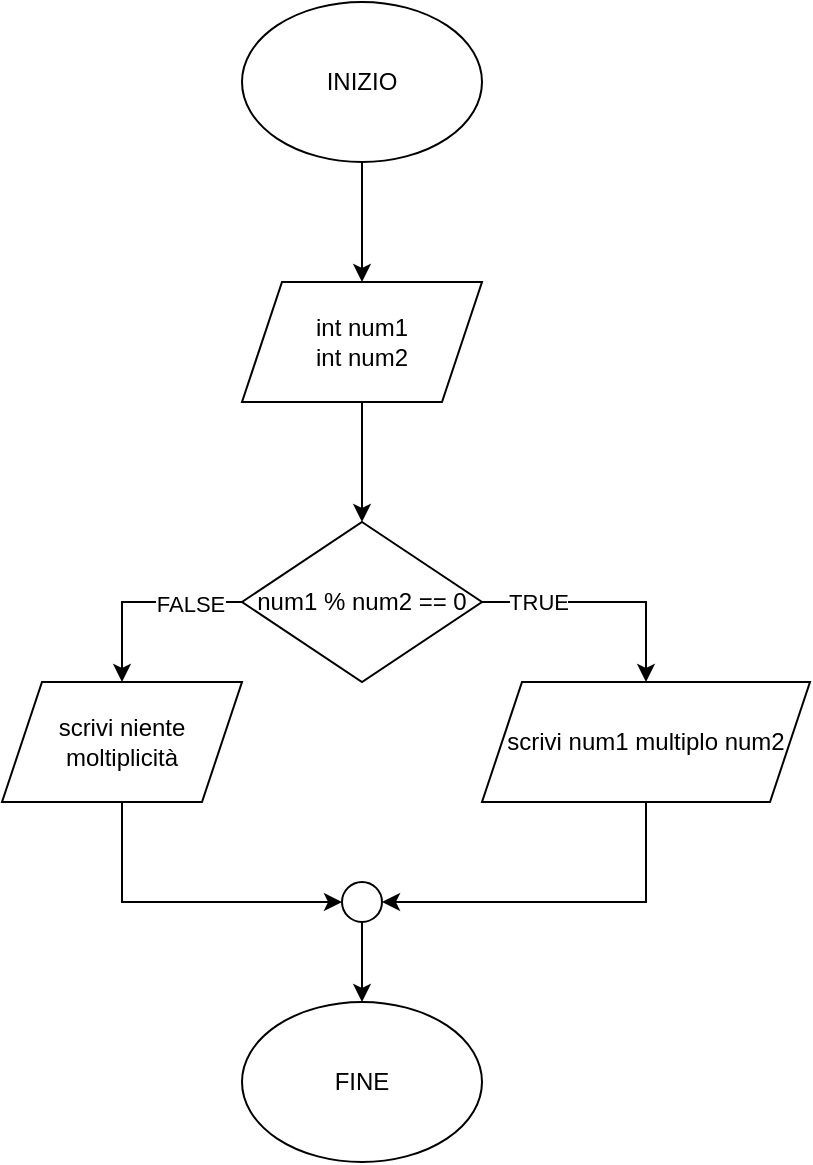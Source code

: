 <mxfile version="21.1.2" type="device">
  <diagram name="Pagina-1" id="Y1ua0cFesP2I6P4ok9wX">
    <mxGraphModel dx="730" dy="835" grid="1" gridSize="10" guides="1" tooltips="1" connect="1" arrows="1" fold="1" page="1" pageScale="1" pageWidth="827" pageHeight="1169" math="0" shadow="0">
      <root>
        <mxCell id="0" />
        <mxCell id="1" parent="0" />
        <mxCell id="_cNHLdbHUMdvjXlD4Gb_-1" value="INIZIO" style="ellipse;whiteSpace=wrap;html=1;" vertex="1" parent="1">
          <mxGeometry x="380" y="60" width="120" height="80" as="geometry" />
        </mxCell>
        <mxCell id="_cNHLdbHUMdvjXlD4Gb_-2" value="int num1&lt;br&gt;int num2" style="shape=parallelogram;perimeter=parallelogramPerimeter;whiteSpace=wrap;html=1;fixedSize=1;" vertex="1" parent="1">
          <mxGeometry x="380" y="200" width="120" height="60" as="geometry" />
        </mxCell>
        <mxCell id="_cNHLdbHUMdvjXlD4Gb_-3" value="" style="endArrow=classic;html=1;rounded=0;exitX=0.5;exitY=1;exitDx=0;exitDy=0;entryX=0.5;entryY=0;entryDx=0;entryDy=0;" edge="1" parent="1" source="_cNHLdbHUMdvjXlD4Gb_-1" target="_cNHLdbHUMdvjXlD4Gb_-2">
          <mxGeometry width="50" height="50" relative="1" as="geometry">
            <mxPoint x="420" y="450" as="sourcePoint" />
            <mxPoint x="470" y="400" as="targetPoint" />
          </mxGeometry>
        </mxCell>
        <mxCell id="_cNHLdbHUMdvjXlD4Gb_-4" value="num1 % num2 == 0" style="rhombus;whiteSpace=wrap;html=1;" vertex="1" parent="1">
          <mxGeometry x="380" y="320" width="120" height="80" as="geometry" />
        </mxCell>
        <mxCell id="_cNHLdbHUMdvjXlD4Gb_-5" value="" style="endArrow=classic;html=1;rounded=0;exitX=0.5;exitY=1;exitDx=0;exitDy=0;entryX=0.5;entryY=0;entryDx=0;entryDy=0;" edge="1" parent="1" source="_cNHLdbHUMdvjXlD4Gb_-2" target="_cNHLdbHUMdvjXlD4Gb_-4">
          <mxGeometry width="50" height="50" relative="1" as="geometry">
            <mxPoint x="420" y="440" as="sourcePoint" />
            <mxPoint x="470" y="390" as="targetPoint" />
          </mxGeometry>
        </mxCell>
        <mxCell id="_cNHLdbHUMdvjXlD4Gb_-6" value="scrivi num1 multiplo num2" style="shape=parallelogram;perimeter=parallelogramPerimeter;whiteSpace=wrap;html=1;fixedSize=1;" vertex="1" parent="1">
          <mxGeometry x="500" y="400" width="164" height="60" as="geometry" />
        </mxCell>
        <mxCell id="_cNHLdbHUMdvjXlD4Gb_-7" value="" style="endArrow=classic;html=1;rounded=0;exitX=1;exitY=0.5;exitDx=0;exitDy=0;entryX=0.5;entryY=0;entryDx=0;entryDy=0;" edge="1" parent="1" source="_cNHLdbHUMdvjXlD4Gb_-4" target="_cNHLdbHUMdvjXlD4Gb_-6">
          <mxGeometry width="50" height="50" relative="1" as="geometry">
            <mxPoint x="570" y="390" as="sourcePoint" />
            <mxPoint x="480" y="450" as="targetPoint" />
            <Array as="points">
              <mxPoint x="582" y="360" />
            </Array>
          </mxGeometry>
        </mxCell>
        <mxCell id="_cNHLdbHUMdvjXlD4Gb_-8" value="TRUE" style="edgeLabel;html=1;align=center;verticalAlign=middle;resizable=0;points=[];" vertex="1" connectable="0" parent="_cNHLdbHUMdvjXlD4Gb_-7">
          <mxGeometry x="-0.542" relative="1" as="geometry">
            <mxPoint as="offset" />
          </mxGeometry>
        </mxCell>
        <mxCell id="_cNHLdbHUMdvjXlD4Gb_-9" value="scrivi niente moltiplicità" style="shape=parallelogram;perimeter=parallelogramPerimeter;whiteSpace=wrap;html=1;fixedSize=1;" vertex="1" parent="1">
          <mxGeometry x="260" y="400" width="120" height="60" as="geometry" />
        </mxCell>
        <mxCell id="_cNHLdbHUMdvjXlD4Gb_-10" value="" style="endArrow=classic;html=1;rounded=0;exitX=0;exitY=0.5;exitDx=0;exitDy=0;entryX=0.5;entryY=0;entryDx=0;entryDy=0;" edge="1" parent="1" source="_cNHLdbHUMdvjXlD4Gb_-4" target="_cNHLdbHUMdvjXlD4Gb_-9">
          <mxGeometry width="50" height="50" relative="1" as="geometry">
            <mxPoint x="420" y="430" as="sourcePoint" />
            <mxPoint x="470" y="380" as="targetPoint" />
            <Array as="points">
              <mxPoint x="320" y="360" />
            </Array>
          </mxGeometry>
        </mxCell>
        <mxCell id="_cNHLdbHUMdvjXlD4Gb_-11" value="FALSE" style="edgeLabel;html=1;align=center;verticalAlign=middle;resizable=0;points=[];" vertex="1" connectable="0" parent="_cNHLdbHUMdvjXlD4Gb_-10">
          <mxGeometry x="-0.485" y="1" relative="1" as="geometry">
            <mxPoint as="offset" />
          </mxGeometry>
        </mxCell>
        <mxCell id="_cNHLdbHUMdvjXlD4Gb_-12" value="" style="endArrow=classic;html=1;rounded=0;exitX=0.5;exitY=1;exitDx=0;exitDy=0;entryX=0;entryY=0.5;entryDx=0;entryDy=0;" edge="1" parent="1" source="_cNHLdbHUMdvjXlD4Gb_-9" target="_cNHLdbHUMdvjXlD4Gb_-14">
          <mxGeometry width="50" height="50" relative="1" as="geometry">
            <mxPoint x="420" y="430" as="sourcePoint" />
            <mxPoint x="320" y="540" as="targetPoint" />
            <Array as="points">
              <mxPoint x="320" y="510" />
            </Array>
          </mxGeometry>
        </mxCell>
        <mxCell id="_cNHLdbHUMdvjXlD4Gb_-13" value="" style="endArrow=classic;html=1;rounded=0;exitX=0.5;exitY=1;exitDx=0;exitDy=0;entryX=1;entryY=0.5;entryDx=0;entryDy=0;" edge="1" parent="1" source="_cNHLdbHUMdvjXlD4Gb_-6" target="_cNHLdbHUMdvjXlD4Gb_-14">
          <mxGeometry width="50" height="50" relative="1" as="geometry">
            <mxPoint x="420" y="430" as="sourcePoint" />
            <mxPoint x="570" y="560" as="targetPoint" />
            <Array as="points">
              <mxPoint x="582" y="510" />
            </Array>
          </mxGeometry>
        </mxCell>
        <mxCell id="_cNHLdbHUMdvjXlD4Gb_-14" value="" style="ellipse;whiteSpace=wrap;html=1;aspect=fixed;" vertex="1" parent="1">
          <mxGeometry x="430" y="500" width="20" height="20" as="geometry" />
        </mxCell>
        <mxCell id="_cNHLdbHUMdvjXlD4Gb_-15" value="" style="endArrow=classic;html=1;rounded=0;exitX=0.5;exitY=1;exitDx=0;exitDy=0;entryX=0.5;entryY=0;entryDx=0;entryDy=0;" edge="1" parent="1" source="_cNHLdbHUMdvjXlD4Gb_-14" target="_cNHLdbHUMdvjXlD4Gb_-16">
          <mxGeometry width="50" height="50" relative="1" as="geometry">
            <mxPoint x="420" y="430" as="sourcePoint" />
            <mxPoint x="440" y="560" as="targetPoint" />
          </mxGeometry>
        </mxCell>
        <mxCell id="_cNHLdbHUMdvjXlD4Gb_-16" value="FINE" style="ellipse;whiteSpace=wrap;html=1;" vertex="1" parent="1">
          <mxGeometry x="380" y="560" width="120" height="80" as="geometry" />
        </mxCell>
      </root>
    </mxGraphModel>
  </diagram>
</mxfile>
